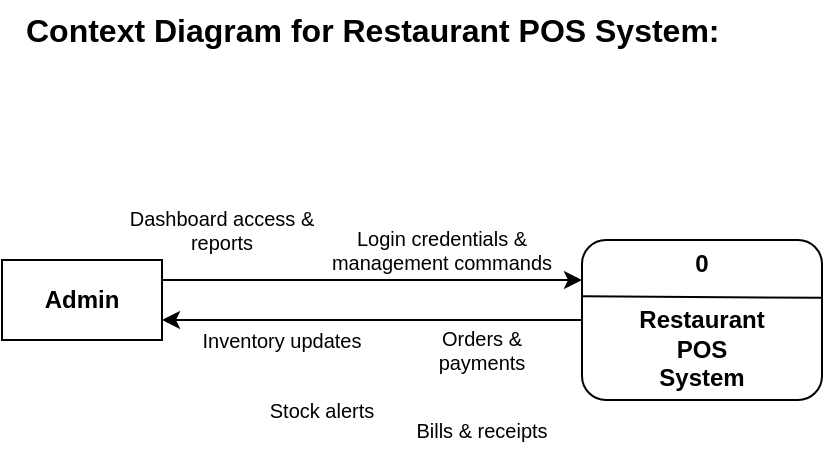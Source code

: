 <mxfile>
    <diagram id="DFD_Context_Level_0" name="Context Level DFD">
        <mxGraphModel dx="723" dy="406" grid="1" gridSize="10" guides="1" tooltips="1" connect="1" arrows="1" fold="1" page="1" pageScale="1" pageWidth="827" pageHeight="1169" math="0" shadow="0">
            <root>
                <mxCell id="0"/>
                <mxCell id="1" parent="0"/>
                <mxCell id="title" value="Context Diagram for Restaurant POS System:" style="text;html=1;strokeColor=none;fillColor=none;align=left;verticalAlign=middle;whiteSpace=wrap;rounded=0;fontSize=16;fontStyle=1;" parent="1" vertex="1">
                    <mxGeometry x="70" y="80" width="400" height="30" as="geometry"/>
                </mxCell>
                <mxCell id="central_system" value="0&#xa;&#xa;Restaurant&#xa;POS&#xa;System" style="rounded=1;whiteSpace=wrap;html=1;strokeColor=#000000;fillColor=#ffffff;fontSize=12;fontStyle=1;align=center;" parent="1" vertex="1">
                    <mxGeometry x="350" y="200" width="120" height="80" as="geometry"/>
                </mxCell>
                <mxCell id="admin" value="Admin" style="rounded=0;whiteSpace=wrap;html=1;strokeColor=#000000;fillColor=#ffffff;fontSize=12;fontStyle=1;" parent="1" vertex="1">
                    <mxGeometry x="60" y="210" width="80" height="40" as="geometry"/>
                </mxCell>
                <mxCell id="admin_to_system" value="" style="endArrow=classic;html=1;rounded=0;exitX=1;exitY=0.25;exitDx=0;exitDy=0;" parent="1" source="admin" edge="1">
                    <mxGeometry width="50" height="50" relative="1" as="geometry">
                        <mxPoint x="390" y="400" as="sourcePoint"/>
                        <mxPoint x="350" y="220" as="targetPoint"/>
                    </mxGeometry>
                </mxCell>
                <mxCell id="admin_to_system_label" value="Login credentials &amp; management commands" style="text;html=1;strokeColor=none;fillColor=none;align=center;verticalAlign=middle;whiteSpace=wrap;rounded=0;fontSize=10;" parent="1" vertex="1">
                    <mxGeometry x="220" y="170" width="120" height="70" as="geometry"/>
                </mxCell>
                <mxCell id="system_to_admin" value="" style="endArrow=classic;html=1;rounded=0;exitX=0;exitY=0.5;exitDx=0;exitDy=0;entryX=1;entryY=0.75;entryDx=0;entryDy=0;" parent="1" source="central_system" target="admin" edge="1">
                    <mxGeometry width="50" height="50" relative="1" as="geometry">
                        <mxPoint x="390" y="400" as="sourcePoint"/>
                        <mxPoint x="440" y="350" as="targetPoint"/>
                    </mxGeometry>
                </mxCell>
                <mxCell id="system_to_admin_label" value="Dashboard access &amp; reports" style="text;html=1;strokeColor=none;fillColor=none;align=center;verticalAlign=middle;whiteSpace=wrap;rounded=0;fontSize=10;" parent="1" vertex="1">
                    <mxGeometry x="110" y="180" width="120" height="30" as="geometry"/>
                </mxCell>
                <mxCell id="customer_to_system_label" value="Orders &amp; payments" style="text;html=1;strokeColor=none;fillColor=none;align=center;verticalAlign=middle;whiteSpace=wrap;rounded=0;fontSize=10;" parent="1" vertex="1">
                    <mxGeometry x="260" y="240" width="80" height="30" as="geometry"/>
                </mxCell>
                <mxCell id="system_to_customer_label" value="Bills &amp; receipts" style="text;html=1;strokeColor=none;fillColor=none;align=center;verticalAlign=middle;whiteSpace=wrap;rounded=0;fontSize=10;" parent="1" vertex="1">
                    <mxGeometry x="260" y="280" width="80" height="30" as="geometry"/>
                </mxCell>
                <mxCell id="supplier_to_system_label" value="Inventory updates" style="text;html=1;strokeColor=none;fillColor=none;align=center;verticalAlign=middle;whiteSpace=wrap;rounded=0;fontSize=10;" parent="1" vertex="1">
                    <mxGeometry x="150" y="240" width="100" height="20" as="geometry"/>
                </mxCell>
                <mxCell id="system_to_supplier_label" value="Stock alerts" style="text;html=1;strokeColor=none;fillColor=none;align=center;verticalAlign=middle;whiteSpace=wrap;rounded=0;fontSize=10;" parent="1" vertex="1">
                    <mxGeometry x="180" y="270" width="80" height="30" as="geometry"/>
                </mxCell>
                <mxCell id="2" value="" style="endArrow=none;html=1;exitX=0.002;exitY=0.352;exitDx=0;exitDy=0;exitPerimeter=0;entryX=1.002;entryY=0.361;entryDx=0;entryDy=0;entryPerimeter=0;" edge="1" parent="1" source="central_system" target="central_system">
                    <mxGeometry width="50" height="50" relative="1" as="geometry">
                        <mxPoint x="350.0" y="232.4" as="sourcePoint"/>
                        <mxPoint x="471.8" y="247.5" as="targetPoint"/>
                    </mxGeometry>
                </mxCell>
            </root>
        </mxGraphModel>
    </diagram>
</mxfile>